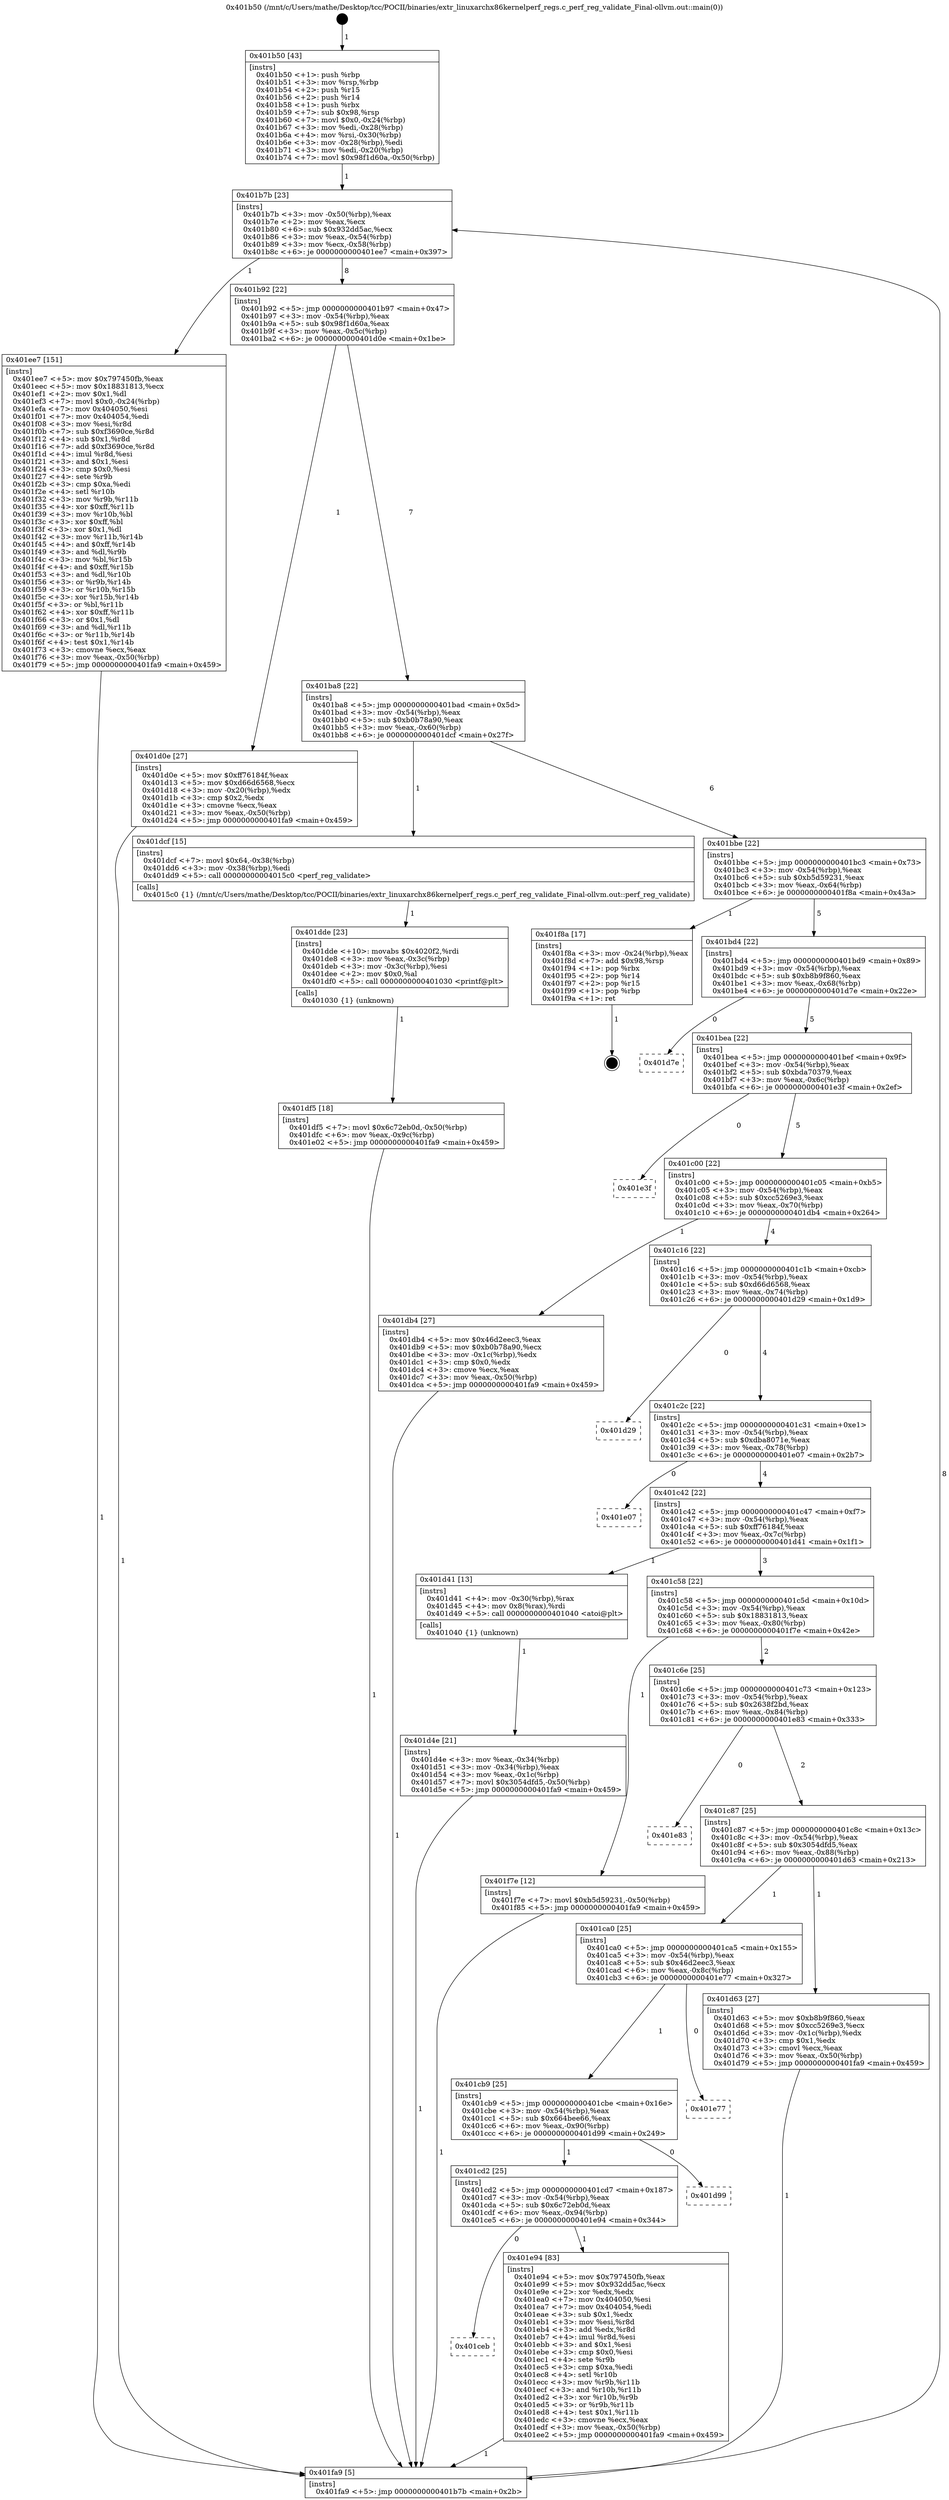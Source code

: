 digraph "0x401b50" {
  label = "0x401b50 (/mnt/c/Users/mathe/Desktop/tcc/POCII/binaries/extr_linuxarchx86kernelperf_regs.c_perf_reg_validate_Final-ollvm.out::main(0))"
  labelloc = "t"
  node[shape=record]

  Entry [label="",width=0.3,height=0.3,shape=circle,fillcolor=black,style=filled]
  "0x401b7b" [label="{
     0x401b7b [23]\l
     | [instrs]\l
     &nbsp;&nbsp;0x401b7b \<+3\>: mov -0x50(%rbp),%eax\l
     &nbsp;&nbsp;0x401b7e \<+2\>: mov %eax,%ecx\l
     &nbsp;&nbsp;0x401b80 \<+6\>: sub $0x932dd5ac,%ecx\l
     &nbsp;&nbsp;0x401b86 \<+3\>: mov %eax,-0x54(%rbp)\l
     &nbsp;&nbsp;0x401b89 \<+3\>: mov %ecx,-0x58(%rbp)\l
     &nbsp;&nbsp;0x401b8c \<+6\>: je 0000000000401ee7 \<main+0x397\>\l
  }"]
  "0x401ee7" [label="{
     0x401ee7 [151]\l
     | [instrs]\l
     &nbsp;&nbsp;0x401ee7 \<+5\>: mov $0x797450fb,%eax\l
     &nbsp;&nbsp;0x401eec \<+5\>: mov $0x18831813,%ecx\l
     &nbsp;&nbsp;0x401ef1 \<+2\>: mov $0x1,%dl\l
     &nbsp;&nbsp;0x401ef3 \<+7\>: movl $0x0,-0x24(%rbp)\l
     &nbsp;&nbsp;0x401efa \<+7\>: mov 0x404050,%esi\l
     &nbsp;&nbsp;0x401f01 \<+7\>: mov 0x404054,%edi\l
     &nbsp;&nbsp;0x401f08 \<+3\>: mov %esi,%r8d\l
     &nbsp;&nbsp;0x401f0b \<+7\>: sub $0xf3690ce,%r8d\l
     &nbsp;&nbsp;0x401f12 \<+4\>: sub $0x1,%r8d\l
     &nbsp;&nbsp;0x401f16 \<+7\>: add $0xf3690ce,%r8d\l
     &nbsp;&nbsp;0x401f1d \<+4\>: imul %r8d,%esi\l
     &nbsp;&nbsp;0x401f21 \<+3\>: and $0x1,%esi\l
     &nbsp;&nbsp;0x401f24 \<+3\>: cmp $0x0,%esi\l
     &nbsp;&nbsp;0x401f27 \<+4\>: sete %r9b\l
     &nbsp;&nbsp;0x401f2b \<+3\>: cmp $0xa,%edi\l
     &nbsp;&nbsp;0x401f2e \<+4\>: setl %r10b\l
     &nbsp;&nbsp;0x401f32 \<+3\>: mov %r9b,%r11b\l
     &nbsp;&nbsp;0x401f35 \<+4\>: xor $0xff,%r11b\l
     &nbsp;&nbsp;0x401f39 \<+3\>: mov %r10b,%bl\l
     &nbsp;&nbsp;0x401f3c \<+3\>: xor $0xff,%bl\l
     &nbsp;&nbsp;0x401f3f \<+3\>: xor $0x1,%dl\l
     &nbsp;&nbsp;0x401f42 \<+3\>: mov %r11b,%r14b\l
     &nbsp;&nbsp;0x401f45 \<+4\>: and $0xff,%r14b\l
     &nbsp;&nbsp;0x401f49 \<+3\>: and %dl,%r9b\l
     &nbsp;&nbsp;0x401f4c \<+3\>: mov %bl,%r15b\l
     &nbsp;&nbsp;0x401f4f \<+4\>: and $0xff,%r15b\l
     &nbsp;&nbsp;0x401f53 \<+3\>: and %dl,%r10b\l
     &nbsp;&nbsp;0x401f56 \<+3\>: or %r9b,%r14b\l
     &nbsp;&nbsp;0x401f59 \<+3\>: or %r10b,%r15b\l
     &nbsp;&nbsp;0x401f5c \<+3\>: xor %r15b,%r14b\l
     &nbsp;&nbsp;0x401f5f \<+3\>: or %bl,%r11b\l
     &nbsp;&nbsp;0x401f62 \<+4\>: xor $0xff,%r11b\l
     &nbsp;&nbsp;0x401f66 \<+3\>: or $0x1,%dl\l
     &nbsp;&nbsp;0x401f69 \<+3\>: and %dl,%r11b\l
     &nbsp;&nbsp;0x401f6c \<+3\>: or %r11b,%r14b\l
     &nbsp;&nbsp;0x401f6f \<+4\>: test $0x1,%r14b\l
     &nbsp;&nbsp;0x401f73 \<+3\>: cmovne %ecx,%eax\l
     &nbsp;&nbsp;0x401f76 \<+3\>: mov %eax,-0x50(%rbp)\l
     &nbsp;&nbsp;0x401f79 \<+5\>: jmp 0000000000401fa9 \<main+0x459\>\l
  }"]
  "0x401b92" [label="{
     0x401b92 [22]\l
     | [instrs]\l
     &nbsp;&nbsp;0x401b92 \<+5\>: jmp 0000000000401b97 \<main+0x47\>\l
     &nbsp;&nbsp;0x401b97 \<+3\>: mov -0x54(%rbp),%eax\l
     &nbsp;&nbsp;0x401b9a \<+5\>: sub $0x98f1d60a,%eax\l
     &nbsp;&nbsp;0x401b9f \<+3\>: mov %eax,-0x5c(%rbp)\l
     &nbsp;&nbsp;0x401ba2 \<+6\>: je 0000000000401d0e \<main+0x1be\>\l
  }"]
  Exit [label="",width=0.3,height=0.3,shape=circle,fillcolor=black,style=filled,peripheries=2]
  "0x401d0e" [label="{
     0x401d0e [27]\l
     | [instrs]\l
     &nbsp;&nbsp;0x401d0e \<+5\>: mov $0xff76184f,%eax\l
     &nbsp;&nbsp;0x401d13 \<+5\>: mov $0xd66d6568,%ecx\l
     &nbsp;&nbsp;0x401d18 \<+3\>: mov -0x20(%rbp),%edx\l
     &nbsp;&nbsp;0x401d1b \<+3\>: cmp $0x2,%edx\l
     &nbsp;&nbsp;0x401d1e \<+3\>: cmovne %ecx,%eax\l
     &nbsp;&nbsp;0x401d21 \<+3\>: mov %eax,-0x50(%rbp)\l
     &nbsp;&nbsp;0x401d24 \<+5\>: jmp 0000000000401fa9 \<main+0x459\>\l
  }"]
  "0x401ba8" [label="{
     0x401ba8 [22]\l
     | [instrs]\l
     &nbsp;&nbsp;0x401ba8 \<+5\>: jmp 0000000000401bad \<main+0x5d\>\l
     &nbsp;&nbsp;0x401bad \<+3\>: mov -0x54(%rbp),%eax\l
     &nbsp;&nbsp;0x401bb0 \<+5\>: sub $0xb0b78a90,%eax\l
     &nbsp;&nbsp;0x401bb5 \<+3\>: mov %eax,-0x60(%rbp)\l
     &nbsp;&nbsp;0x401bb8 \<+6\>: je 0000000000401dcf \<main+0x27f\>\l
  }"]
  "0x401fa9" [label="{
     0x401fa9 [5]\l
     | [instrs]\l
     &nbsp;&nbsp;0x401fa9 \<+5\>: jmp 0000000000401b7b \<main+0x2b\>\l
  }"]
  "0x401b50" [label="{
     0x401b50 [43]\l
     | [instrs]\l
     &nbsp;&nbsp;0x401b50 \<+1\>: push %rbp\l
     &nbsp;&nbsp;0x401b51 \<+3\>: mov %rsp,%rbp\l
     &nbsp;&nbsp;0x401b54 \<+2\>: push %r15\l
     &nbsp;&nbsp;0x401b56 \<+2\>: push %r14\l
     &nbsp;&nbsp;0x401b58 \<+1\>: push %rbx\l
     &nbsp;&nbsp;0x401b59 \<+7\>: sub $0x98,%rsp\l
     &nbsp;&nbsp;0x401b60 \<+7\>: movl $0x0,-0x24(%rbp)\l
     &nbsp;&nbsp;0x401b67 \<+3\>: mov %edi,-0x28(%rbp)\l
     &nbsp;&nbsp;0x401b6a \<+4\>: mov %rsi,-0x30(%rbp)\l
     &nbsp;&nbsp;0x401b6e \<+3\>: mov -0x28(%rbp),%edi\l
     &nbsp;&nbsp;0x401b71 \<+3\>: mov %edi,-0x20(%rbp)\l
     &nbsp;&nbsp;0x401b74 \<+7\>: movl $0x98f1d60a,-0x50(%rbp)\l
  }"]
  "0x401ceb" [label="{
     0x401ceb\l
  }", style=dashed]
  "0x401dcf" [label="{
     0x401dcf [15]\l
     | [instrs]\l
     &nbsp;&nbsp;0x401dcf \<+7\>: movl $0x64,-0x38(%rbp)\l
     &nbsp;&nbsp;0x401dd6 \<+3\>: mov -0x38(%rbp),%edi\l
     &nbsp;&nbsp;0x401dd9 \<+5\>: call 00000000004015c0 \<perf_reg_validate\>\l
     | [calls]\l
     &nbsp;&nbsp;0x4015c0 \{1\} (/mnt/c/Users/mathe/Desktop/tcc/POCII/binaries/extr_linuxarchx86kernelperf_regs.c_perf_reg_validate_Final-ollvm.out::perf_reg_validate)\l
  }"]
  "0x401bbe" [label="{
     0x401bbe [22]\l
     | [instrs]\l
     &nbsp;&nbsp;0x401bbe \<+5\>: jmp 0000000000401bc3 \<main+0x73\>\l
     &nbsp;&nbsp;0x401bc3 \<+3\>: mov -0x54(%rbp),%eax\l
     &nbsp;&nbsp;0x401bc6 \<+5\>: sub $0xb5d59231,%eax\l
     &nbsp;&nbsp;0x401bcb \<+3\>: mov %eax,-0x64(%rbp)\l
     &nbsp;&nbsp;0x401bce \<+6\>: je 0000000000401f8a \<main+0x43a\>\l
  }"]
  "0x401e94" [label="{
     0x401e94 [83]\l
     | [instrs]\l
     &nbsp;&nbsp;0x401e94 \<+5\>: mov $0x797450fb,%eax\l
     &nbsp;&nbsp;0x401e99 \<+5\>: mov $0x932dd5ac,%ecx\l
     &nbsp;&nbsp;0x401e9e \<+2\>: xor %edx,%edx\l
     &nbsp;&nbsp;0x401ea0 \<+7\>: mov 0x404050,%esi\l
     &nbsp;&nbsp;0x401ea7 \<+7\>: mov 0x404054,%edi\l
     &nbsp;&nbsp;0x401eae \<+3\>: sub $0x1,%edx\l
     &nbsp;&nbsp;0x401eb1 \<+3\>: mov %esi,%r8d\l
     &nbsp;&nbsp;0x401eb4 \<+3\>: add %edx,%r8d\l
     &nbsp;&nbsp;0x401eb7 \<+4\>: imul %r8d,%esi\l
     &nbsp;&nbsp;0x401ebb \<+3\>: and $0x1,%esi\l
     &nbsp;&nbsp;0x401ebe \<+3\>: cmp $0x0,%esi\l
     &nbsp;&nbsp;0x401ec1 \<+4\>: sete %r9b\l
     &nbsp;&nbsp;0x401ec5 \<+3\>: cmp $0xa,%edi\l
     &nbsp;&nbsp;0x401ec8 \<+4\>: setl %r10b\l
     &nbsp;&nbsp;0x401ecc \<+3\>: mov %r9b,%r11b\l
     &nbsp;&nbsp;0x401ecf \<+3\>: and %r10b,%r11b\l
     &nbsp;&nbsp;0x401ed2 \<+3\>: xor %r10b,%r9b\l
     &nbsp;&nbsp;0x401ed5 \<+3\>: or %r9b,%r11b\l
     &nbsp;&nbsp;0x401ed8 \<+4\>: test $0x1,%r11b\l
     &nbsp;&nbsp;0x401edc \<+3\>: cmovne %ecx,%eax\l
     &nbsp;&nbsp;0x401edf \<+3\>: mov %eax,-0x50(%rbp)\l
     &nbsp;&nbsp;0x401ee2 \<+5\>: jmp 0000000000401fa9 \<main+0x459\>\l
  }"]
  "0x401f8a" [label="{
     0x401f8a [17]\l
     | [instrs]\l
     &nbsp;&nbsp;0x401f8a \<+3\>: mov -0x24(%rbp),%eax\l
     &nbsp;&nbsp;0x401f8d \<+7\>: add $0x98,%rsp\l
     &nbsp;&nbsp;0x401f94 \<+1\>: pop %rbx\l
     &nbsp;&nbsp;0x401f95 \<+2\>: pop %r14\l
     &nbsp;&nbsp;0x401f97 \<+2\>: pop %r15\l
     &nbsp;&nbsp;0x401f99 \<+1\>: pop %rbp\l
     &nbsp;&nbsp;0x401f9a \<+1\>: ret\l
  }"]
  "0x401bd4" [label="{
     0x401bd4 [22]\l
     | [instrs]\l
     &nbsp;&nbsp;0x401bd4 \<+5\>: jmp 0000000000401bd9 \<main+0x89\>\l
     &nbsp;&nbsp;0x401bd9 \<+3\>: mov -0x54(%rbp),%eax\l
     &nbsp;&nbsp;0x401bdc \<+5\>: sub $0xb8b9f860,%eax\l
     &nbsp;&nbsp;0x401be1 \<+3\>: mov %eax,-0x68(%rbp)\l
     &nbsp;&nbsp;0x401be4 \<+6\>: je 0000000000401d7e \<main+0x22e\>\l
  }"]
  "0x401cd2" [label="{
     0x401cd2 [25]\l
     | [instrs]\l
     &nbsp;&nbsp;0x401cd2 \<+5\>: jmp 0000000000401cd7 \<main+0x187\>\l
     &nbsp;&nbsp;0x401cd7 \<+3\>: mov -0x54(%rbp),%eax\l
     &nbsp;&nbsp;0x401cda \<+5\>: sub $0x6c72eb0d,%eax\l
     &nbsp;&nbsp;0x401cdf \<+6\>: mov %eax,-0x94(%rbp)\l
     &nbsp;&nbsp;0x401ce5 \<+6\>: je 0000000000401e94 \<main+0x344\>\l
  }"]
  "0x401d7e" [label="{
     0x401d7e\l
  }", style=dashed]
  "0x401bea" [label="{
     0x401bea [22]\l
     | [instrs]\l
     &nbsp;&nbsp;0x401bea \<+5\>: jmp 0000000000401bef \<main+0x9f\>\l
     &nbsp;&nbsp;0x401bef \<+3\>: mov -0x54(%rbp),%eax\l
     &nbsp;&nbsp;0x401bf2 \<+5\>: sub $0xbda70379,%eax\l
     &nbsp;&nbsp;0x401bf7 \<+3\>: mov %eax,-0x6c(%rbp)\l
     &nbsp;&nbsp;0x401bfa \<+6\>: je 0000000000401e3f \<main+0x2ef\>\l
  }"]
  "0x401d99" [label="{
     0x401d99\l
  }", style=dashed]
  "0x401e3f" [label="{
     0x401e3f\l
  }", style=dashed]
  "0x401c00" [label="{
     0x401c00 [22]\l
     | [instrs]\l
     &nbsp;&nbsp;0x401c00 \<+5\>: jmp 0000000000401c05 \<main+0xb5\>\l
     &nbsp;&nbsp;0x401c05 \<+3\>: mov -0x54(%rbp),%eax\l
     &nbsp;&nbsp;0x401c08 \<+5\>: sub $0xcc5269e3,%eax\l
     &nbsp;&nbsp;0x401c0d \<+3\>: mov %eax,-0x70(%rbp)\l
     &nbsp;&nbsp;0x401c10 \<+6\>: je 0000000000401db4 \<main+0x264\>\l
  }"]
  "0x401cb9" [label="{
     0x401cb9 [25]\l
     | [instrs]\l
     &nbsp;&nbsp;0x401cb9 \<+5\>: jmp 0000000000401cbe \<main+0x16e\>\l
     &nbsp;&nbsp;0x401cbe \<+3\>: mov -0x54(%rbp),%eax\l
     &nbsp;&nbsp;0x401cc1 \<+5\>: sub $0x664bee66,%eax\l
     &nbsp;&nbsp;0x401cc6 \<+6\>: mov %eax,-0x90(%rbp)\l
     &nbsp;&nbsp;0x401ccc \<+6\>: je 0000000000401d99 \<main+0x249\>\l
  }"]
  "0x401db4" [label="{
     0x401db4 [27]\l
     | [instrs]\l
     &nbsp;&nbsp;0x401db4 \<+5\>: mov $0x46d2eec3,%eax\l
     &nbsp;&nbsp;0x401db9 \<+5\>: mov $0xb0b78a90,%ecx\l
     &nbsp;&nbsp;0x401dbe \<+3\>: mov -0x1c(%rbp),%edx\l
     &nbsp;&nbsp;0x401dc1 \<+3\>: cmp $0x0,%edx\l
     &nbsp;&nbsp;0x401dc4 \<+3\>: cmove %ecx,%eax\l
     &nbsp;&nbsp;0x401dc7 \<+3\>: mov %eax,-0x50(%rbp)\l
     &nbsp;&nbsp;0x401dca \<+5\>: jmp 0000000000401fa9 \<main+0x459\>\l
  }"]
  "0x401c16" [label="{
     0x401c16 [22]\l
     | [instrs]\l
     &nbsp;&nbsp;0x401c16 \<+5\>: jmp 0000000000401c1b \<main+0xcb\>\l
     &nbsp;&nbsp;0x401c1b \<+3\>: mov -0x54(%rbp),%eax\l
     &nbsp;&nbsp;0x401c1e \<+5\>: sub $0xd66d6568,%eax\l
     &nbsp;&nbsp;0x401c23 \<+3\>: mov %eax,-0x74(%rbp)\l
     &nbsp;&nbsp;0x401c26 \<+6\>: je 0000000000401d29 \<main+0x1d9\>\l
  }"]
  "0x401e77" [label="{
     0x401e77\l
  }", style=dashed]
  "0x401d29" [label="{
     0x401d29\l
  }", style=dashed]
  "0x401c2c" [label="{
     0x401c2c [22]\l
     | [instrs]\l
     &nbsp;&nbsp;0x401c2c \<+5\>: jmp 0000000000401c31 \<main+0xe1\>\l
     &nbsp;&nbsp;0x401c31 \<+3\>: mov -0x54(%rbp),%eax\l
     &nbsp;&nbsp;0x401c34 \<+5\>: sub $0xdba8071e,%eax\l
     &nbsp;&nbsp;0x401c39 \<+3\>: mov %eax,-0x78(%rbp)\l
     &nbsp;&nbsp;0x401c3c \<+6\>: je 0000000000401e07 \<main+0x2b7\>\l
  }"]
  "0x401df5" [label="{
     0x401df5 [18]\l
     | [instrs]\l
     &nbsp;&nbsp;0x401df5 \<+7\>: movl $0x6c72eb0d,-0x50(%rbp)\l
     &nbsp;&nbsp;0x401dfc \<+6\>: mov %eax,-0x9c(%rbp)\l
     &nbsp;&nbsp;0x401e02 \<+5\>: jmp 0000000000401fa9 \<main+0x459\>\l
  }"]
  "0x401e07" [label="{
     0x401e07\l
  }", style=dashed]
  "0x401c42" [label="{
     0x401c42 [22]\l
     | [instrs]\l
     &nbsp;&nbsp;0x401c42 \<+5\>: jmp 0000000000401c47 \<main+0xf7\>\l
     &nbsp;&nbsp;0x401c47 \<+3\>: mov -0x54(%rbp),%eax\l
     &nbsp;&nbsp;0x401c4a \<+5\>: sub $0xff76184f,%eax\l
     &nbsp;&nbsp;0x401c4f \<+3\>: mov %eax,-0x7c(%rbp)\l
     &nbsp;&nbsp;0x401c52 \<+6\>: je 0000000000401d41 \<main+0x1f1\>\l
  }"]
  "0x401dde" [label="{
     0x401dde [23]\l
     | [instrs]\l
     &nbsp;&nbsp;0x401dde \<+10\>: movabs $0x4020f2,%rdi\l
     &nbsp;&nbsp;0x401de8 \<+3\>: mov %eax,-0x3c(%rbp)\l
     &nbsp;&nbsp;0x401deb \<+3\>: mov -0x3c(%rbp),%esi\l
     &nbsp;&nbsp;0x401dee \<+2\>: mov $0x0,%al\l
     &nbsp;&nbsp;0x401df0 \<+5\>: call 0000000000401030 \<printf@plt\>\l
     | [calls]\l
     &nbsp;&nbsp;0x401030 \{1\} (unknown)\l
  }"]
  "0x401d41" [label="{
     0x401d41 [13]\l
     | [instrs]\l
     &nbsp;&nbsp;0x401d41 \<+4\>: mov -0x30(%rbp),%rax\l
     &nbsp;&nbsp;0x401d45 \<+4\>: mov 0x8(%rax),%rdi\l
     &nbsp;&nbsp;0x401d49 \<+5\>: call 0000000000401040 \<atoi@plt\>\l
     | [calls]\l
     &nbsp;&nbsp;0x401040 \{1\} (unknown)\l
  }"]
  "0x401c58" [label="{
     0x401c58 [22]\l
     | [instrs]\l
     &nbsp;&nbsp;0x401c58 \<+5\>: jmp 0000000000401c5d \<main+0x10d\>\l
     &nbsp;&nbsp;0x401c5d \<+3\>: mov -0x54(%rbp),%eax\l
     &nbsp;&nbsp;0x401c60 \<+5\>: sub $0x18831813,%eax\l
     &nbsp;&nbsp;0x401c65 \<+3\>: mov %eax,-0x80(%rbp)\l
     &nbsp;&nbsp;0x401c68 \<+6\>: je 0000000000401f7e \<main+0x42e\>\l
  }"]
  "0x401d4e" [label="{
     0x401d4e [21]\l
     | [instrs]\l
     &nbsp;&nbsp;0x401d4e \<+3\>: mov %eax,-0x34(%rbp)\l
     &nbsp;&nbsp;0x401d51 \<+3\>: mov -0x34(%rbp),%eax\l
     &nbsp;&nbsp;0x401d54 \<+3\>: mov %eax,-0x1c(%rbp)\l
     &nbsp;&nbsp;0x401d57 \<+7\>: movl $0x3054dfd5,-0x50(%rbp)\l
     &nbsp;&nbsp;0x401d5e \<+5\>: jmp 0000000000401fa9 \<main+0x459\>\l
  }"]
  "0x401ca0" [label="{
     0x401ca0 [25]\l
     | [instrs]\l
     &nbsp;&nbsp;0x401ca0 \<+5\>: jmp 0000000000401ca5 \<main+0x155\>\l
     &nbsp;&nbsp;0x401ca5 \<+3\>: mov -0x54(%rbp),%eax\l
     &nbsp;&nbsp;0x401ca8 \<+5\>: sub $0x46d2eec3,%eax\l
     &nbsp;&nbsp;0x401cad \<+6\>: mov %eax,-0x8c(%rbp)\l
     &nbsp;&nbsp;0x401cb3 \<+6\>: je 0000000000401e77 \<main+0x327\>\l
  }"]
  "0x401f7e" [label="{
     0x401f7e [12]\l
     | [instrs]\l
     &nbsp;&nbsp;0x401f7e \<+7\>: movl $0xb5d59231,-0x50(%rbp)\l
     &nbsp;&nbsp;0x401f85 \<+5\>: jmp 0000000000401fa9 \<main+0x459\>\l
  }"]
  "0x401c6e" [label="{
     0x401c6e [25]\l
     | [instrs]\l
     &nbsp;&nbsp;0x401c6e \<+5\>: jmp 0000000000401c73 \<main+0x123\>\l
     &nbsp;&nbsp;0x401c73 \<+3\>: mov -0x54(%rbp),%eax\l
     &nbsp;&nbsp;0x401c76 \<+5\>: sub $0x2638f2bd,%eax\l
     &nbsp;&nbsp;0x401c7b \<+6\>: mov %eax,-0x84(%rbp)\l
     &nbsp;&nbsp;0x401c81 \<+6\>: je 0000000000401e83 \<main+0x333\>\l
  }"]
  "0x401d63" [label="{
     0x401d63 [27]\l
     | [instrs]\l
     &nbsp;&nbsp;0x401d63 \<+5\>: mov $0xb8b9f860,%eax\l
     &nbsp;&nbsp;0x401d68 \<+5\>: mov $0xcc5269e3,%ecx\l
     &nbsp;&nbsp;0x401d6d \<+3\>: mov -0x1c(%rbp),%edx\l
     &nbsp;&nbsp;0x401d70 \<+3\>: cmp $0x1,%edx\l
     &nbsp;&nbsp;0x401d73 \<+3\>: cmovl %ecx,%eax\l
     &nbsp;&nbsp;0x401d76 \<+3\>: mov %eax,-0x50(%rbp)\l
     &nbsp;&nbsp;0x401d79 \<+5\>: jmp 0000000000401fa9 \<main+0x459\>\l
  }"]
  "0x401e83" [label="{
     0x401e83\l
  }", style=dashed]
  "0x401c87" [label="{
     0x401c87 [25]\l
     | [instrs]\l
     &nbsp;&nbsp;0x401c87 \<+5\>: jmp 0000000000401c8c \<main+0x13c\>\l
     &nbsp;&nbsp;0x401c8c \<+3\>: mov -0x54(%rbp),%eax\l
     &nbsp;&nbsp;0x401c8f \<+5\>: sub $0x3054dfd5,%eax\l
     &nbsp;&nbsp;0x401c94 \<+6\>: mov %eax,-0x88(%rbp)\l
     &nbsp;&nbsp;0x401c9a \<+6\>: je 0000000000401d63 \<main+0x213\>\l
  }"]
  Entry -> "0x401b50" [label=" 1"]
  "0x401b7b" -> "0x401ee7" [label=" 1"]
  "0x401b7b" -> "0x401b92" [label=" 8"]
  "0x401f8a" -> Exit [label=" 1"]
  "0x401b92" -> "0x401d0e" [label=" 1"]
  "0x401b92" -> "0x401ba8" [label=" 7"]
  "0x401d0e" -> "0x401fa9" [label=" 1"]
  "0x401b50" -> "0x401b7b" [label=" 1"]
  "0x401fa9" -> "0x401b7b" [label=" 8"]
  "0x401f7e" -> "0x401fa9" [label=" 1"]
  "0x401ba8" -> "0x401dcf" [label=" 1"]
  "0x401ba8" -> "0x401bbe" [label=" 6"]
  "0x401ee7" -> "0x401fa9" [label=" 1"]
  "0x401bbe" -> "0x401f8a" [label=" 1"]
  "0x401bbe" -> "0x401bd4" [label=" 5"]
  "0x401e94" -> "0x401fa9" [label=" 1"]
  "0x401bd4" -> "0x401d7e" [label=" 0"]
  "0x401bd4" -> "0x401bea" [label=" 5"]
  "0x401cd2" -> "0x401e94" [label=" 1"]
  "0x401bea" -> "0x401e3f" [label=" 0"]
  "0x401bea" -> "0x401c00" [label=" 5"]
  "0x401cd2" -> "0x401ceb" [label=" 0"]
  "0x401c00" -> "0x401db4" [label=" 1"]
  "0x401c00" -> "0x401c16" [label=" 4"]
  "0x401cb9" -> "0x401d99" [label=" 0"]
  "0x401c16" -> "0x401d29" [label=" 0"]
  "0x401c16" -> "0x401c2c" [label=" 4"]
  "0x401cb9" -> "0x401cd2" [label=" 1"]
  "0x401c2c" -> "0x401e07" [label=" 0"]
  "0x401c2c" -> "0x401c42" [label=" 4"]
  "0x401ca0" -> "0x401e77" [label=" 0"]
  "0x401c42" -> "0x401d41" [label=" 1"]
  "0x401c42" -> "0x401c58" [label=" 3"]
  "0x401d41" -> "0x401d4e" [label=" 1"]
  "0x401d4e" -> "0x401fa9" [label=" 1"]
  "0x401ca0" -> "0x401cb9" [label=" 1"]
  "0x401c58" -> "0x401f7e" [label=" 1"]
  "0x401c58" -> "0x401c6e" [label=" 2"]
  "0x401df5" -> "0x401fa9" [label=" 1"]
  "0x401c6e" -> "0x401e83" [label=" 0"]
  "0x401c6e" -> "0x401c87" [label=" 2"]
  "0x401dde" -> "0x401df5" [label=" 1"]
  "0x401c87" -> "0x401d63" [label=" 1"]
  "0x401c87" -> "0x401ca0" [label=" 1"]
  "0x401d63" -> "0x401fa9" [label=" 1"]
  "0x401db4" -> "0x401fa9" [label=" 1"]
  "0x401dcf" -> "0x401dde" [label=" 1"]
}
